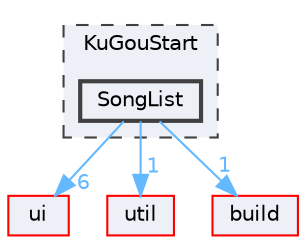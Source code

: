 digraph "SongList"
{
 // LATEX_PDF_SIZE
  bgcolor="transparent";
  edge [fontname=Helvetica,fontsize=10,labelfontname=Helvetica,labelfontsize=10];
  node [fontname=Helvetica,fontsize=10,shape=box,height=0.2,width=0.4];
  compound=true
  subgraph clusterdir_e60601b218beddc6af0778ac41ea9cb2 {
    graph [ bgcolor="#edf0f7", pencolor="grey25", label="KuGouStart", fontname=Helvetica,fontsize=10 style="filled,dashed", URL="dir_e60601b218beddc6af0778ac41ea9cb2.html",tooltip=""]
  dir_86ceda025dd1e036d749bcf8db4c1acd [label="SongList", fillcolor="#edf0f7", color="grey25", style="filled,bold", URL="dir_86ceda025dd1e036d749bcf8db4c1acd.html",tooltip=""];
  }
  dir_1788f8309b1a812dcb800a185471cf6c [label="ui", fillcolor="#edf0f7", color="red", style="filled", URL="dir_1788f8309b1a812dcb800a185471cf6c.html",tooltip=""];
  dir_23ec12649285f9fabf3a6b7380226c28 [label="util", fillcolor="#edf0f7", color="red", style="filled", URL="dir_23ec12649285f9fabf3a6b7380226c28.html",tooltip=""];
  dir_4fef79e7177ba769987a8da36c892c5f [label="build", fillcolor="#edf0f7", color="red", style="filled", URL="dir_4fef79e7177ba769987a8da36c892c5f.html",tooltip=""];
  dir_86ceda025dd1e036d749bcf8db4c1acd->dir_1788f8309b1a812dcb800a185471cf6c [headlabel="6", labeldistance=1.5 headhref="dir_000334_000351.html" href="dir_000334_000351.html" color="steelblue1" fontcolor="steelblue1"];
  dir_86ceda025dd1e036d749bcf8db4c1acd->dir_23ec12649285f9fabf3a6b7380226c28 [headlabel="1", labeldistance=1.5 headhref="dir_000334_000357.html" href="dir_000334_000357.html" color="steelblue1" fontcolor="steelblue1"];
  dir_86ceda025dd1e036d749bcf8db4c1acd->dir_4fef79e7177ba769987a8da36c892c5f [headlabel="1", labeldistance=1.5 headhref="dir_000334_000041.html" href="dir_000334_000041.html" color="steelblue1" fontcolor="steelblue1"];
}
